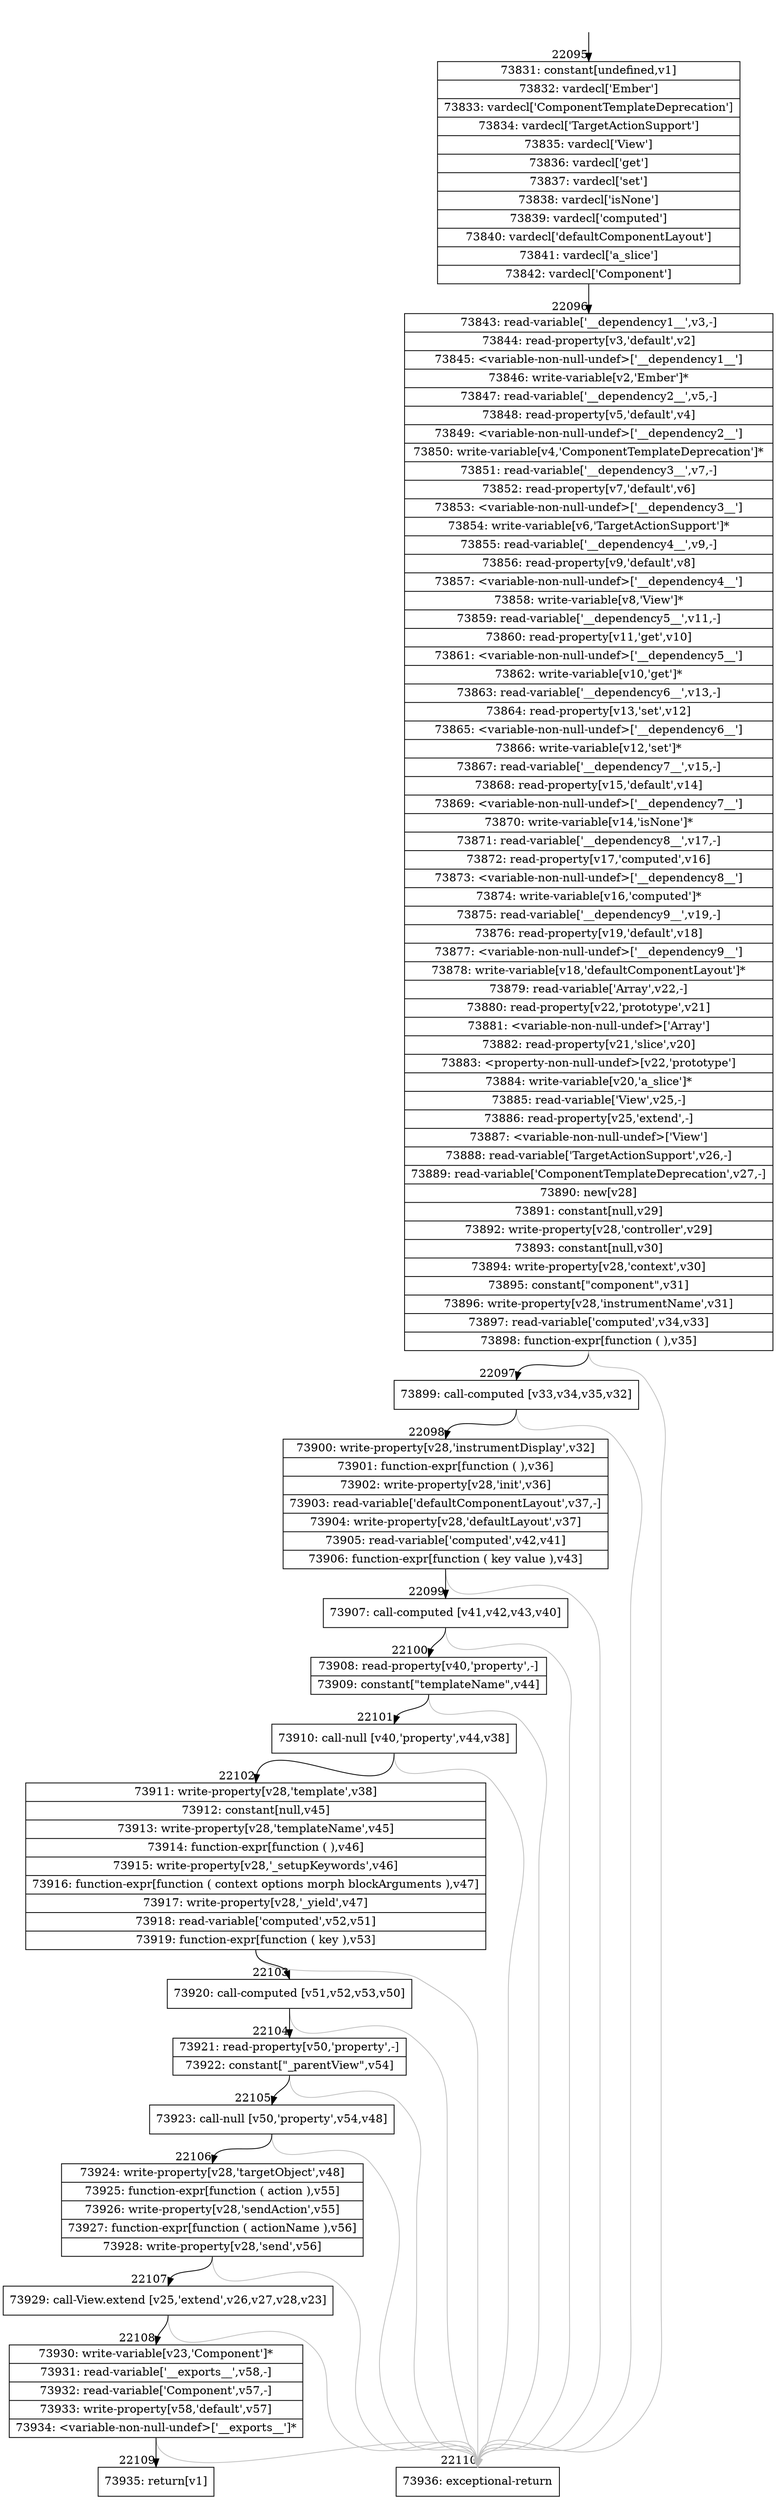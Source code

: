 digraph {
rankdir="TD"
BB_entry1918[shape=none,label=""];
BB_entry1918 -> BB22095 [tailport=s, headport=n, headlabel="    22095"]
BB22095 [shape=record label="{73831: constant[undefined,v1]|73832: vardecl['Ember']|73833: vardecl['ComponentTemplateDeprecation']|73834: vardecl['TargetActionSupport']|73835: vardecl['View']|73836: vardecl['get']|73837: vardecl['set']|73838: vardecl['isNone']|73839: vardecl['computed']|73840: vardecl['defaultComponentLayout']|73841: vardecl['a_slice']|73842: vardecl['Component']}" ] 
BB22095 -> BB22096 [tailport=s, headport=n, headlabel="      22096"]
BB22096 [shape=record label="{73843: read-variable['__dependency1__',v3,-]|73844: read-property[v3,'default',v2]|73845: \<variable-non-null-undef\>['__dependency1__']|73846: write-variable[v2,'Ember']*|73847: read-variable['__dependency2__',v5,-]|73848: read-property[v5,'default',v4]|73849: \<variable-non-null-undef\>['__dependency2__']|73850: write-variable[v4,'ComponentTemplateDeprecation']*|73851: read-variable['__dependency3__',v7,-]|73852: read-property[v7,'default',v6]|73853: \<variable-non-null-undef\>['__dependency3__']|73854: write-variable[v6,'TargetActionSupport']*|73855: read-variable['__dependency4__',v9,-]|73856: read-property[v9,'default',v8]|73857: \<variable-non-null-undef\>['__dependency4__']|73858: write-variable[v8,'View']*|73859: read-variable['__dependency5__',v11,-]|73860: read-property[v11,'get',v10]|73861: \<variable-non-null-undef\>['__dependency5__']|73862: write-variable[v10,'get']*|73863: read-variable['__dependency6__',v13,-]|73864: read-property[v13,'set',v12]|73865: \<variable-non-null-undef\>['__dependency6__']|73866: write-variable[v12,'set']*|73867: read-variable['__dependency7__',v15,-]|73868: read-property[v15,'default',v14]|73869: \<variable-non-null-undef\>['__dependency7__']|73870: write-variable[v14,'isNone']*|73871: read-variable['__dependency8__',v17,-]|73872: read-property[v17,'computed',v16]|73873: \<variable-non-null-undef\>['__dependency8__']|73874: write-variable[v16,'computed']*|73875: read-variable['__dependency9__',v19,-]|73876: read-property[v19,'default',v18]|73877: \<variable-non-null-undef\>['__dependency9__']|73878: write-variable[v18,'defaultComponentLayout']*|73879: read-variable['Array',v22,-]|73880: read-property[v22,'prototype',v21]|73881: \<variable-non-null-undef\>['Array']|73882: read-property[v21,'slice',v20]|73883: \<property-non-null-undef\>[v22,'prototype']|73884: write-variable[v20,'a_slice']*|73885: read-variable['View',v25,-]|73886: read-property[v25,'extend',-]|73887: \<variable-non-null-undef\>['View']|73888: read-variable['TargetActionSupport',v26,-]|73889: read-variable['ComponentTemplateDeprecation',v27,-]|73890: new[v28]|73891: constant[null,v29]|73892: write-property[v28,'controller',v29]|73893: constant[null,v30]|73894: write-property[v28,'context',v30]|73895: constant[\"component\",v31]|73896: write-property[v28,'instrumentName',v31]|73897: read-variable['computed',v34,v33]|73898: function-expr[function ( ),v35]}" ] 
BB22096 -> BB22097 [tailport=s, headport=n, headlabel="      22097"]
BB22096 -> BB22110 [tailport=s, headport=n, color=gray, headlabel="      22110"]
BB22097 [shape=record label="{73899: call-computed [v33,v34,v35,v32]}" ] 
BB22097 -> BB22098 [tailport=s, headport=n, headlabel="      22098"]
BB22097 -> BB22110 [tailport=s, headport=n, color=gray]
BB22098 [shape=record label="{73900: write-property[v28,'instrumentDisplay',v32]|73901: function-expr[function ( ),v36]|73902: write-property[v28,'init',v36]|73903: read-variable['defaultComponentLayout',v37,-]|73904: write-property[v28,'defaultLayout',v37]|73905: read-variable['computed',v42,v41]|73906: function-expr[function ( key value ),v43]}" ] 
BB22098 -> BB22099 [tailport=s, headport=n, headlabel="      22099"]
BB22098 -> BB22110 [tailport=s, headport=n, color=gray]
BB22099 [shape=record label="{73907: call-computed [v41,v42,v43,v40]}" ] 
BB22099 -> BB22100 [tailport=s, headport=n, headlabel="      22100"]
BB22099 -> BB22110 [tailport=s, headport=n, color=gray]
BB22100 [shape=record label="{73908: read-property[v40,'property',-]|73909: constant[\"templateName\",v44]}" ] 
BB22100 -> BB22101 [tailport=s, headport=n, headlabel="      22101"]
BB22100 -> BB22110 [tailport=s, headport=n, color=gray]
BB22101 [shape=record label="{73910: call-null [v40,'property',v44,v38]}" ] 
BB22101 -> BB22102 [tailport=s, headport=n, headlabel="      22102"]
BB22101 -> BB22110 [tailport=s, headport=n, color=gray]
BB22102 [shape=record label="{73911: write-property[v28,'template',v38]|73912: constant[null,v45]|73913: write-property[v28,'templateName',v45]|73914: function-expr[function ( ),v46]|73915: write-property[v28,'_setupKeywords',v46]|73916: function-expr[function ( context options morph blockArguments ),v47]|73917: write-property[v28,'_yield',v47]|73918: read-variable['computed',v52,v51]|73919: function-expr[function ( key ),v53]}" ] 
BB22102 -> BB22103 [tailport=s, headport=n, headlabel="      22103"]
BB22102 -> BB22110 [tailport=s, headport=n, color=gray]
BB22103 [shape=record label="{73920: call-computed [v51,v52,v53,v50]}" ] 
BB22103 -> BB22104 [tailport=s, headport=n, headlabel="      22104"]
BB22103 -> BB22110 [tailport=s, headport=n, color=gray]
BB22104 [shape=record label="{73921: read-property[v50,'property',-]|73922: constant[\"_parentView\",v54]}" ] 
BB22104 -> BB22105 [tailport=s, headport=n, headlabel="      22105"]
BB22104 -> BB22110 [tailport=s, headport=n, color=gray]
BB22105 [shape=record label="{73923: call-null [v50,'property',v54,v48]}" ] 
BB22105 -> BB22106 [tailport=s, headport=n, headlabel="      22106"]
BB22105 -> BB22110 [tailport=s, headport=n, color=gray]
BB22106 [shape=record label="{73924: write-property[v28,'targetObject',v48]|73925: function-expr[function ( action ),v55]|73926: write-property[v28,'sendAction',v55]|73927: function-expr[function ( actionName ),v56]|73928: write-property[v28,'send',v56]}" ] 
BB22106 -> BB22107 [tailport=s, headport=n, headlabel="      22107"]
BB22106 -> BB22110 [tailport=s, headport=n, color=gray]
BB22107 [shape=record label="{73929: call-View.extend [v25,'extend',v26,v27,v28,v23]}" ] 
BB22107 -> BB22108 [tailport=s, headport=n, headlabel="      22108"]
BB22107 -> BB22110 [tailport=s, headport=n, color=gray]
BB22108 [shape=record label="{73930: write-variable[v23,'Component']*|73931: read-variable['__exports__',v58,-]|73932: read-variable['Component',v57,-]|73933: write-property[v58,'default',v57]|73934: \<variable-non-null-undef\>['__exports__']*}" ] 
BB22108 -> BB22109 [tailport=s, headport=n, headlabel="      22109"]
BB22108 -> BB22110 [tailport=s, headport=n, color=gray]
BB22109 [shape=record label="{73935: return[v1]}" ] 
BB22110 [shape=record label="{73936: exceptional-return}" ] 
//#$~ 41617
}
